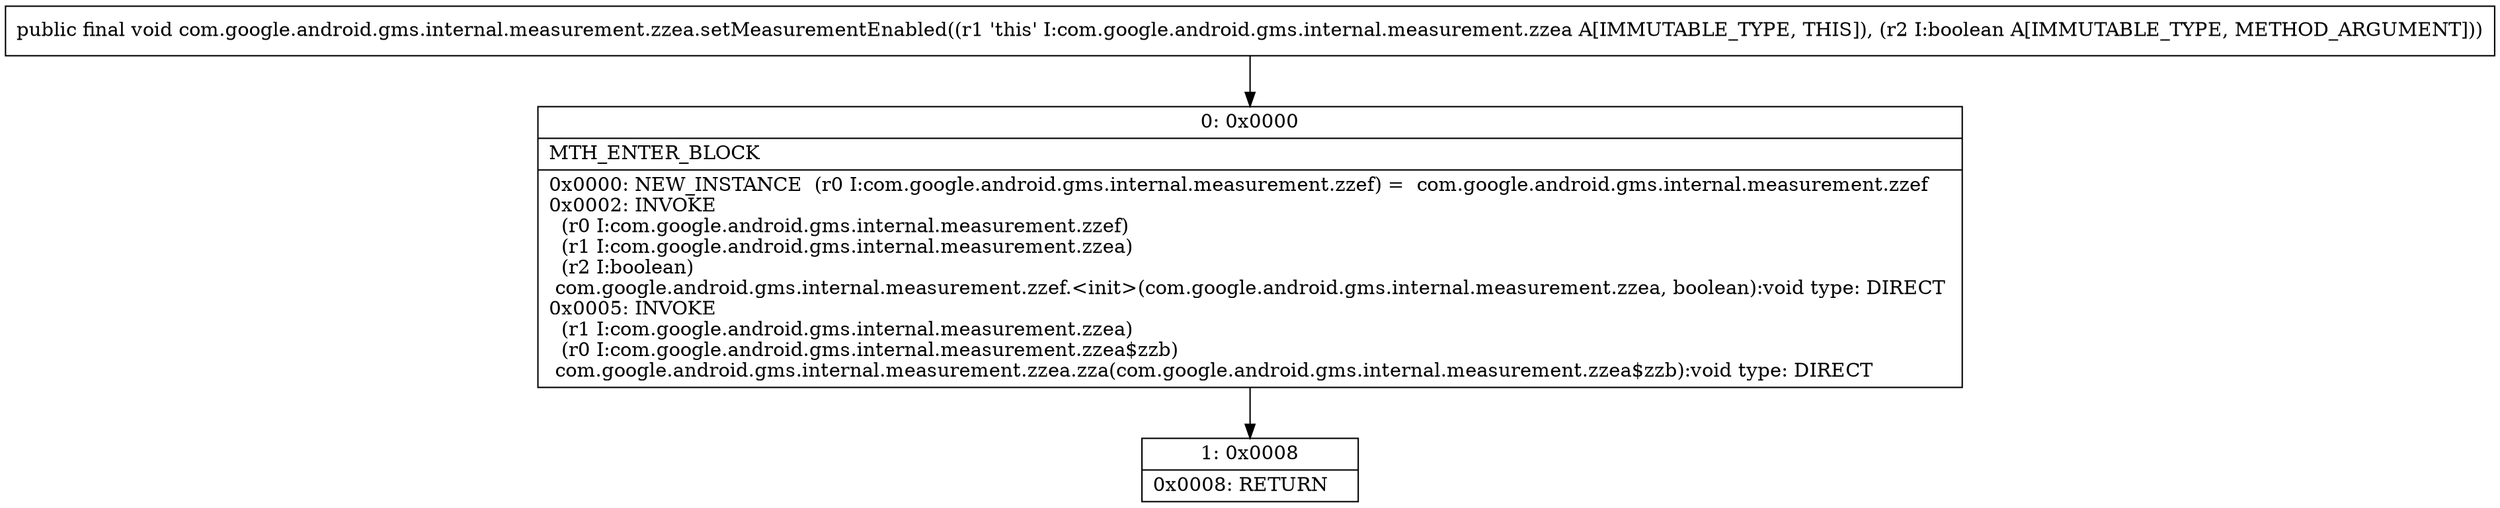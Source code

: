 digraph "CFG forcom.google.android.gms.internal.measurement.zzea.setMeasurementEnabled(Z)V" {
Node_0 [shape=record,label="{0\:\ 0x0000|MTH_ENTER_BLOCK\l|0x0000: NEW_INSTANCE  (r0 I:com.google.android.gms.internal.measurement.zzef) =  com.google.android.gms.internal.measurement.zzef \l0x0002: INVOKE  \l  (r0 I:com.google.android.gms.internal.measurement.zzef)\l  (r1 I:com.google.android.gms.internal.measurement.zzea)\l  (r2 I:boolean)\l com.google.android.gms.internal.measurement.zzef.\<init\>(com.google.android.gms.internal.measurement.zzea, boolean):void type: DIRECT \l0x0005: INVOKE  \l  (r1 I:com.google.android.gms.internal.measurement.zzea)\l  (r0 I:com.google.android.gms.internal.measurement.zzea$zzb)\l com.google.android.gms.internal.measurement.zzea.zza(com.google.android.gms.internal.measurement.zzea$zzb):void type: DIRECT \l}"];
Node_1 [shape=record,label="{1\:\ 0x0008|0x0008: RETURN   \l}"];
MethodNode[shape=record,label="{public final void com.google.android.gms.internal.measurement.zzea.setMeasurementEnabled((r1 'this' I:com.google.android.gms.internal.measurement.zzea A[IMMUTABLE_TYPE, THIS]), (r2 I:boolean A[IMMUTABLE_TYPE, METHOD_ARGUMENT])) }"];
MethodNode -> Node_0;
Node_0 -> Node_1;
}

